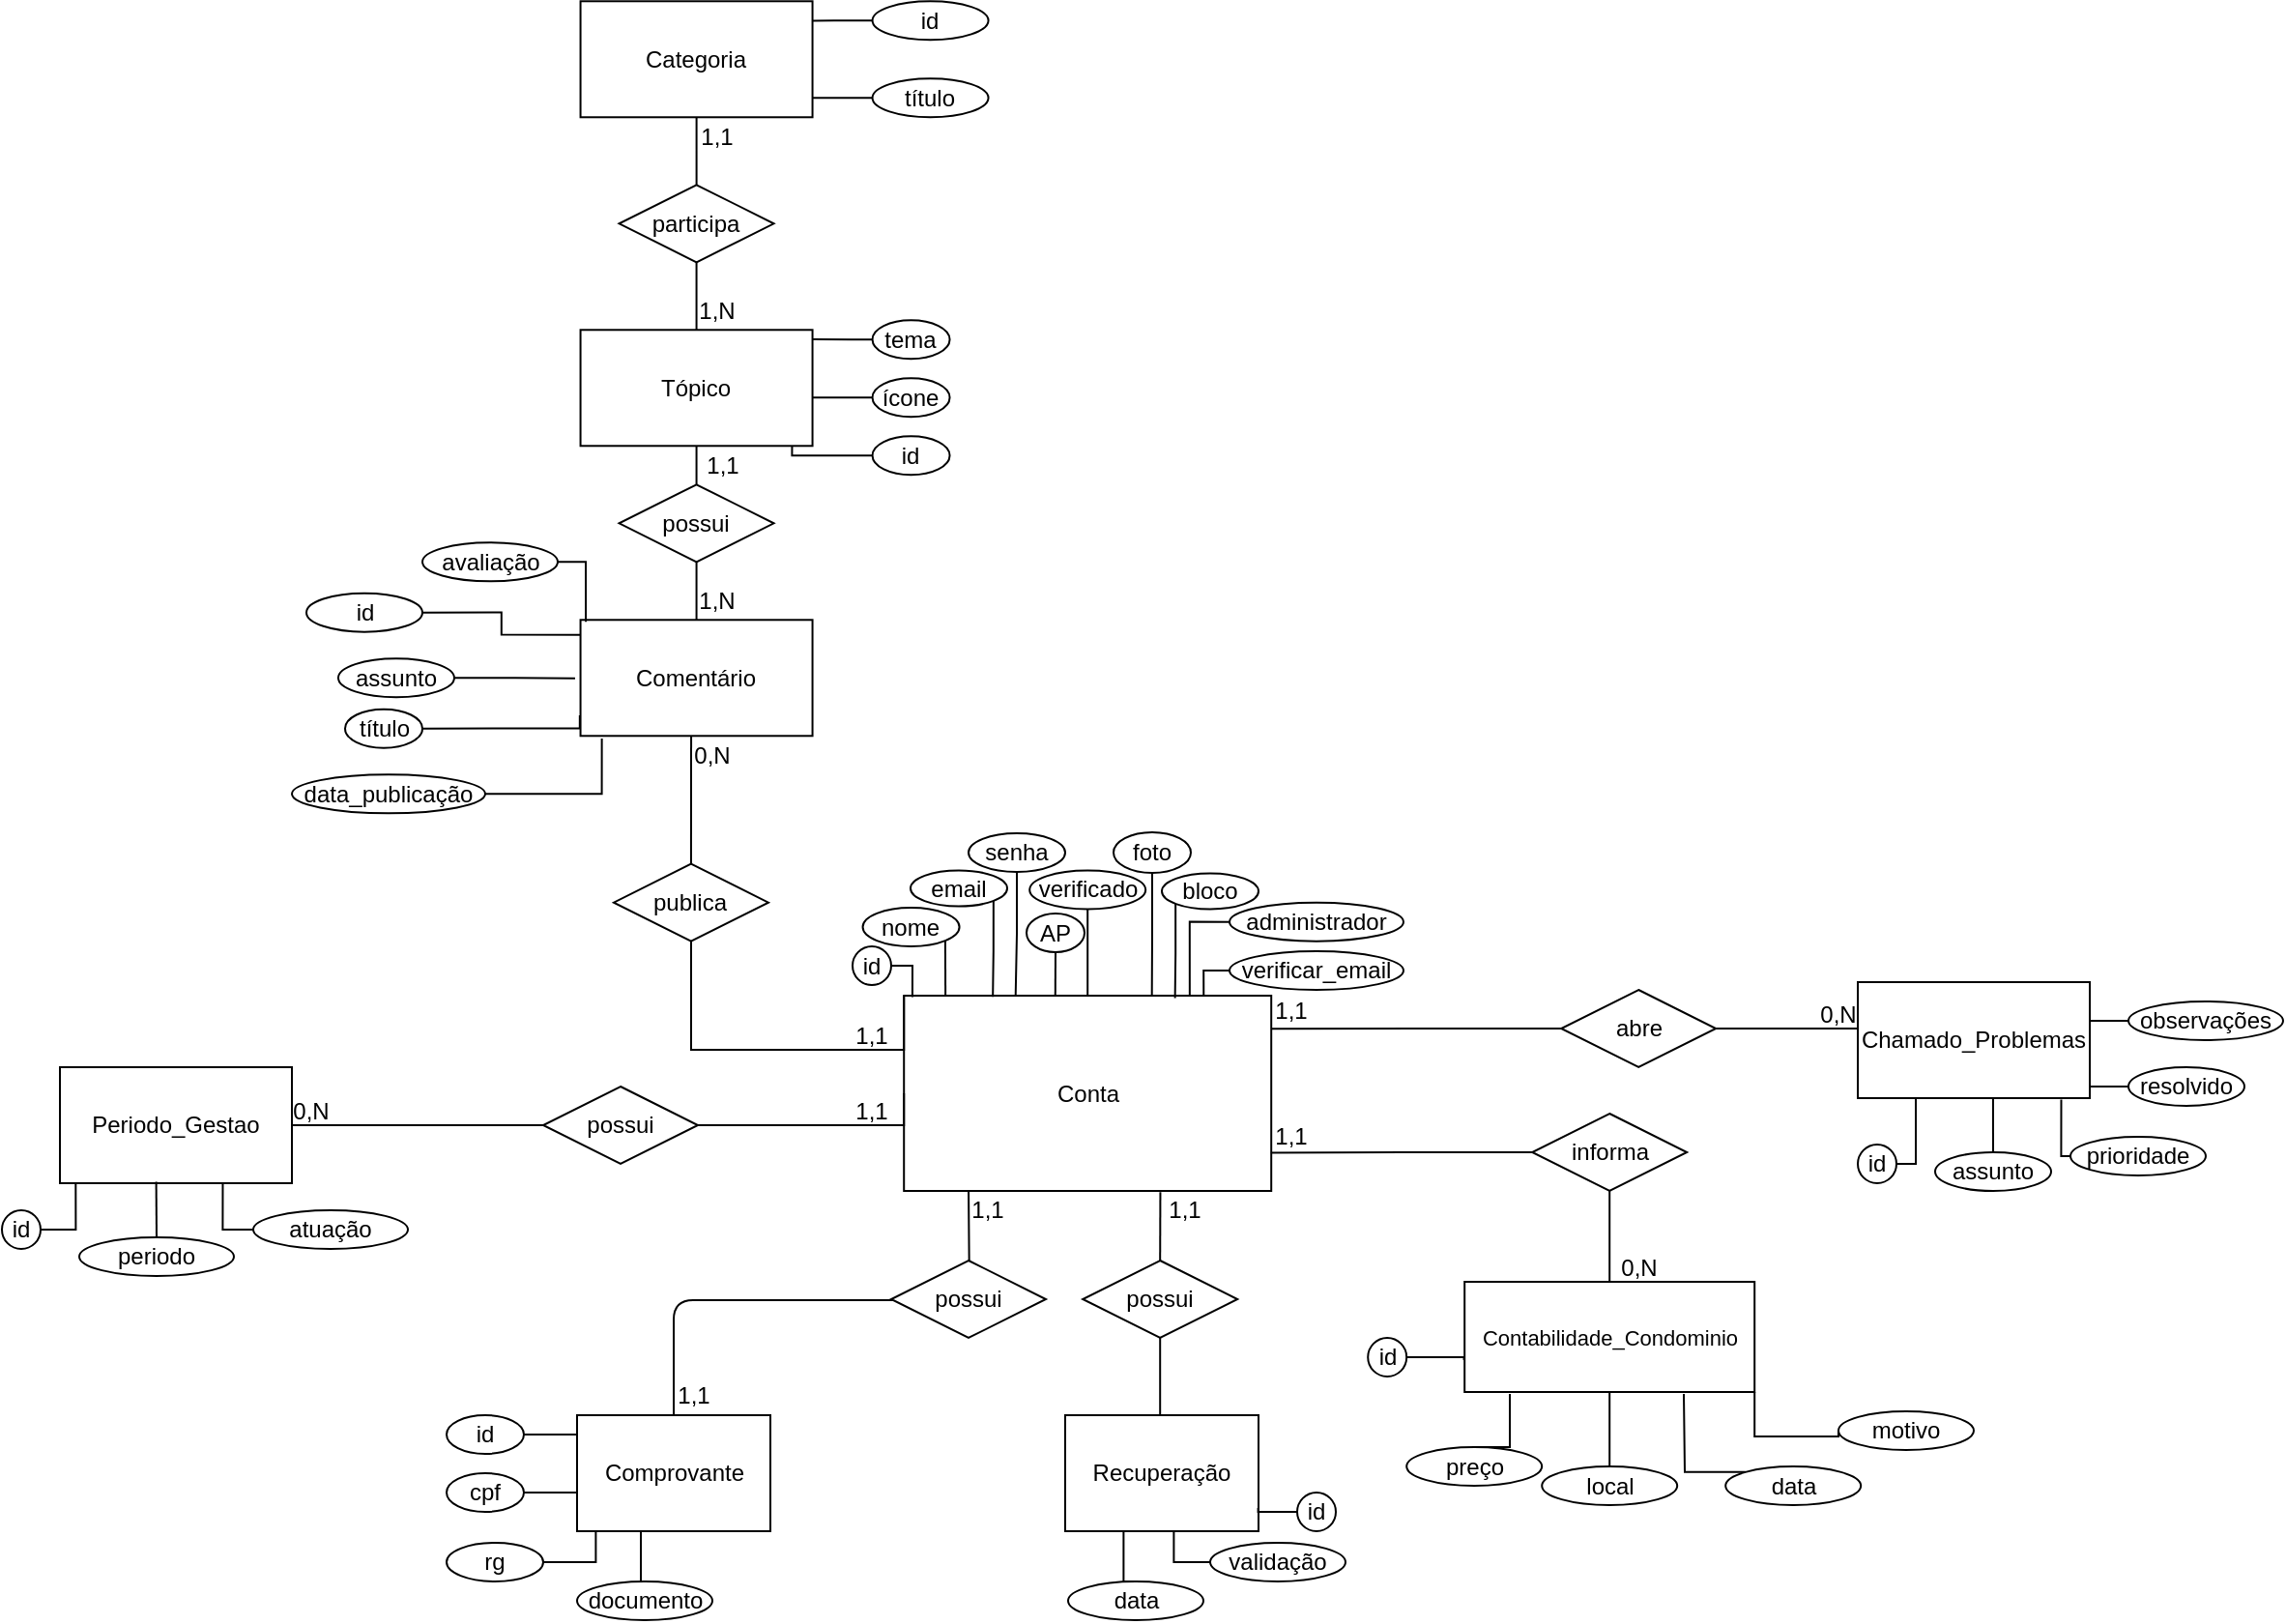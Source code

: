 <mxfile version="18.2.0" type="google"><diagram id="0Ltw3sSLvac2uIAAGvza" name="MER"><mxGraphModel grid="1" page="1" gridSize="10" guides="1" tooltips="1" connect="1" arrows="1" fold="1" pageScale="1" pageWidth="1920" pageHeight="1200" math="0" shadow="0"><root><mxCell id="0"/><mxCell id="1" parent="0"/><mxCell id="Obfh8sDFw3yHjr0bhHs_-185" value="&lt;font color=&quot;#030303&quot;&gt;Periodo_Gestao&lt;/font&gt;" style="rounded=0;whiteSpace=wrap;html=1;sketch=0;" vertex="1" parent="1"><mxGeometry x="440" y="739" width="120" height="60" as="geometry"/></mxCell><mxCell id="Obfh8sDFw3yHjr0bhHs_-186" style="edgeStyle=orthogonalEdgeStyle;curved=0;rounded=1;sketch=0;orthogonalLoop=1;jettySize=auto;html=1;endArrow=none;endFill=0;startArrow=none;" edge="1" parent="1" source="Obfh8sDFw3yHjr0bhHs_-229" target="Obfh8sDFw3yHjr0bhHs_-189"><mxGeometry relative="1" as="geometry"><mxPoint x="770.28" y="417.64" as="sourcePoint"/></mxGeometry></mxCell><mxCell id="Obfh8sDFw3yHjr0bhHs_-189" value="&lt;font color=&quot;#030303&quot;&gt;Categoria&lt;/font&gt;" style="rounded=0;whiteSpace=wrap;html=1;sketch=0;" vertex="1" parent="1"><mxGeometry x="709.28" y="187.64" width="120" height="60" as="geometry"/></mxCell><mxCell id="Obfh8sDFw3yHjr0bhHs_-190" style="edgeStyle=orthogonalEdgeStyle;rounded=0;orthogonalLoop=1;jettySize=auto;html=1;exitX=0.5;exitY=1;exitDx=0;exitDy=0;entryX=0.5;entryY=0;entryDx=0;entryDy=0;endArrow=none;endFill=0;" edge="1" parent="1" source="Obfh8sDFw3yHjr0bhHs_-191" target="Obfh8sDFw3yHjr0bhHs_-200"><mxGeometry relative="1" as="geometry"/></mxCell><mxCell id="Obfh8sDFw3yHjr0bhHs_-191" value="&lt;font color=&quot;#030303&quot;&gt;Tópico&lt;/font&gt;" style="rounded=0;whiteSpace=wrap;html=1;sketch=0;" vertex="1" parent="1"><mxGeometry x="709.28" y="357.64" width="120" height="60" as="geometry"/></mxCell><mxCell id="Obfh8sDFw3yHjr0bhHs_-192" style="edgeStyle=orthogonalEdgeStyle;curved=0;rounded=1;sketch=0;orthogonalLoop=1;jettySize=auto;html=1;exitX=0.5;exitY=0;exitDx=0;exitDy=0;entryX=0.5;entryY=1;entryDx=0;entryDy=0;endArrow=none;endFill=0;" edge="1" parent="1" source="Obfh8sDFw3yHjr0bhHs_-193"><mxGeometry relative="1" as="geometry"><mxPoint x="910" y="799" as="targetPoint"/></mxGeometry></mxCell><mxCell id="Obfh8sDFw3yHjr0bhHs_-193" value="&lt;font color=&quot;#030303&quot;&gt;Comprovante&lt;br&gt;&lt;/font&gt;" style="rounded=0;whiteSpace=wrap;html=1;sketch=0;" vertex="1" parent="1"><mxGeometry x="707.5" y="919" width="100" height="60" as="geometry"/></mxCell><mxCell id="Obfh8sDFw3yHjr0bhHs_-194" value="&lt;font style=&quot;font-size: 11px;&quot; color=&quot;#030303&quot;&gt;Contabilidade_Condominio&lt;/font&gt;" style="rounded=0;whiteSpace=wrap;html=1;sketch=0;" vertex="1" parent="1"><mxGeometry x="1166.6" y="850" width="150" height="57" as="geometry"/></mxCell><mxCell id="Obfh8sDFw3yHjr0bhHs_-197" value="&lt;font color=&quot;#030303&quot;&gt;Conta&lt;br&gt;&lt;/font&gt;" style="rounded=0;whiteSpace=wrap;html=1;sketch=0;" vertex="1" parent="1"><mxGeometry x="876.6" y="702" width="190" height="101" as="geometry"/></mxCell><mxCell id="Obfh8sDFw3yHjr0bhHs_-198" value="&lt;font color=&quot;#030303&quot;&gt;Chamado_Problemas&lt;/font&gt;" style="rounded=0;whiteSpace=wrap;html=1;sketch=0;" vertex="1" parent="1"><mxGeometry x="1370" y="695" width="120" height="60" as="geometry"/></mxCell><mxCell id="Obfh8sDFw3yHjr0bhHs_-199" style="edgeStyle=orthogonalEdgeStyle;rounded=0;orthogonalLoop=1;jettySize=auto;html=1;exitX=0.5;exitY=1;exitDx=0;exitDy=0;entryX=0.5;entryY=0;entryDx=0;entryDy=0;endArrow=none;endFill=0;" edge="1" parent="1" source="Obfh8sDFw3yHjr0bhHs_-200" target="Obfh8sDFw3yHjr0bhHs_-227"><mxGeometry relative="1" as="geometry"/></mxCell><mxCell id="Obfh8sDFw3yHjr0bhHs_-200" value="possui" style="shape=rhombus;perimeter=rhombusPerimeter;whiteSpace=wrap;html=1;align=center;" vertex="1" parent="1"><mxGeometry x="729.28" y="437.64" width="80" height="40" as="geometry"/></mxCell><mxCell id="2Qj8WbCRYRxe04sAOzg9-28" style="edgeStyle=orthogonalEdgeStyle;rounded=0;orthogonalLoop=1;jettySize=auto;html=1;exitX=0;exitY=0.5;exitDx=0;exitDy=0;endArrow=none;endFill=0;entryX=0.999;entryY=0.805;entryDx=0;entryDy=0;entryPerimeter=0;" edge="1" parent="1" source="Obfh8sDFw3yHjr0bhHs_-209" target="Obfh8sDFw3yHjr0bhHs_-197"><mxGeometry relative="1" as="geometry"><mxPoint x="1070" y="783" as="targetPoint"/></mxGeometry></mxCell><mxCell id="2Qj8WbCRYRxe04sAOzg9-29" style="edgeStyle=orthogonalEdgeStyle;rounded=0;orthogonalLoop=1;jettySize=auto;html=1;exitX=0.5;exitY=1;exitDx=0;exitDy=0;entryX=0.5;entryY=0;entryDx=0;entryDy=0;endArrow=none;endFill=0;" edge="1" parent="1" source="Obfh8sDFw3yHjr0bhHs_-209" target="Obfh8sDFw3yHjr0bhHs_-194"><mxGeometry relative="1" as="geometry"/></mxCell><mxCell id="Obfh8sDFw3yHjr0bhHs_-209" value="informa" style="shape=rhombus;perimeter=rhombusPerimeter;whiteSpace=wrap;html=1;align=center;" vertex="1" parent="1"><mxGeometry x="1201.6" y="763" width="80" height="40" as="geometry"/></mxCell><mxCell id="Obfh8sDFw3yHjr0bhHs_-210" value="possui" style="shape=rhombus;perimeter=rhombusPerimeter;whiteSpace=wrap;html=1;align=center;" vertex="1" parent="1"><mxGeometry x="870" y="839" width="80" height="40" as="geometry"/></mxCell><mxCell id="Obfh8sDFw3yHjr0bhHs_-211" style="edgeStyle=orthogonalEdgeStyle;rounded=0;orthogonalLoop=1;jettySize=auto;html=1;endArrow=none;endFill=0;entryX=0;entryY=0.5;entryDx=0;entryDy=0;" edge="1" parent="1" source="Obfh8sDFw3yHjr0bhHs_-212" target="Obfh8sDFw3yHjr0bhHs_-197"><mxGeometry relative="1" as="geometry"><mxPoint x="820" y="770" as="targetPoint"/><Array as="points"><mxPoint x="877" y="769"/></Array></mxGeometry></mxCell><mxCell id="Obfh8sDFw3yHjr0bhHs_-212" value="possui" style="shape=rhombus;perimeter=rhombusPerimeter;whiteSpace=wrap;html=1;align=center;" vertex="1" parent="1"><mxGeometry x="690" y="749" width="80" height="40" as="geometry"/></mxCell><mxCell id="Obfh8sDFw3yHjr0bhHs_-213" value="" style="edgeStyle=orthogonalEdgeStyle;curved=0;rounded=1;sketch=0;orthogonalLoop=1;jettySize=auto;html=1;exitX=1;exitY=0.5;exitDx=0;exitDy=0;entryX=0;entryY=0.5;entryDx=0;entryDy=0;endArrow=none;endFill=0;" edge="1" parent="1" source="Obfh8sDFw3yHjr0bhHs_-185" target="Obfh8sDFw3yHjr0bhHs_-212"><mxGeometry relative="1" as="geometry"><mxPoint x="560" y="769" as="sourcePoint"/><mxPoint x="690" y="769" as="targetPoint"/></mxGeometry></mxCell><mxCell id="Obfh8sDFw3yHjr0bhHs_-214" value="0,N" style="text;html=1;strokeColor=none;fillColor=none;align=center;verticalAlign=middle;whiteSpace=wrap;rounded=0;" vertex="1" parent="1"><mxGeometry x="550" y="752.25" width="40" height="20" as="geometry"/></mxCell><mxCell id="Obfh8sDFw3yHjr0bhHs_-219" value="1,1" style="text;html=1;strokeColor=none;fillColor=none;align=center;verticalAlign=middle;whiteSpace=wrap;rounded=0;" vertex="1" parent="1"><mxGeometry x="840" y="752.25" width="40" height="20" as="geometry"/></mxCell><mxCell id="Obfh8sDFw3yHjr0bhHs_-220" value="1,1" style="text;html=1;strokeColor=none;fillColor=none;align=center;verticalAlign=middle;whiteSpace=wrap;rounded=0;" vertex="1" parent="1"><mxGeometry x="762.78" y="417.64" width="40" height="20" as="geometry"/></mxCell><mxCell id="Obfh8sDFw3yHjr0bhHs_-222" value="1,1" style="text;html=1;strokeColor=none;fillColor=none;align=center;verticalAlign=middle;whiteSpace=wrap;rounded=0;" vertex="1" parent="1"><mxGeometry x="1056.6" y="702" width="40" height="15.5" as="geometry"/></mxCell><mxCell id="Obfh8sDFw3yHjr0bhHs_-225" value="0,N" style="text;html=1;strokeColor=none;fillColor=none;align=center;verticalAlign=middle;whiteSpace=wrap;rounded=0;" vertex="1" parent="1"><mxGeometry x="1340" y="702" width="40" height="20" as="geometry"/></mxCell><mxCell id="Obfh8sDFw3yHjr0bhHs_-227" value="&lt;font color=&quot;#030303&quot;&gt;Comentário&lt;/font&gt;" style="rounded=0;whiteSpace=wrap;html=1;sketch=0;" vertex="1" parent="1"><mxGeometry x="709.28" y="507.64" width="120" height="60" as="geometry"/></mxCell><mxCell id="Obfh8sDFw3yHjr0bhHs_-228" style="edgeStyle=orthogonalEdgeStyle;rounded=0;orthogonalLoop=1;jettySize=auto;html=1;exitX=0.5;exitY=1;exitDx=0;exitDy=0;entryX=0.5;entryY=0;entryDx=0;entryDy=0;endArrow=none;endFill=0;" edge="1" parent="1" source="Obfh8sDFw3yHjr0bhHs_-229" target="Obfh8sDFw3yHjr0bhHs_-191"><mxGeometry relative="1" as="geometry"/></mxCell><mxCell id="Obfh8sDFw3yHjr0bhHs_-229" value="participa" style="shape=rhombus;perimeter=rhombusPerimeter;whiteSpace=wrap;html=1;align=center;" vertex="1" parent="1"><mxGeometry x="729.28" y="282.64" width="80" height="40" as="geometry"/></mxCell><mxCell id="Obfh8sDFw3yHjr0bhHs_-230" value="1,1" style="text;html=1;strokeColor=none;fillColor=none;align=center;verticalAlign=middle;whiteSpace=wrap;rounded=0;" vertex="1" parent="1"><mxGeometry x="760.28" y="247.64" width="40" height="20" as="geometry"/></mxCell><mxCell id="Obfh8sDFw3yHjr0bhHs_-231" value="0,N" style="text;html=1;strokeColor=none;fillColor=none;align=center;verticalAlign=middle;whiteSpace=wrap;rounded=0;" vertex="1" parent="1"><mxGeometry x="762.78" y="567.64" width="29" height="20" as="geometry"/></mxCell><mxCell id="Obfh8sDFw3yHjr0bhHs_-232" value="1,1" style="text;html=1;strokeColor=none;fillColor=none;align=center;verticalAlign=middle;whiteSpace=wrap;rounded=0;" vertex="1" parent="1"><mxGeometry x="900" y="803" width="40" height="20" as="geometry"/></mxCell><mxCell id="Obfh8sDFw3yHjr0bhHs_-233" value="1,1" style="text;html=1;strokeColor=none;fillColor=none;align=center;verticalAlign=middle;whiteSpace=wrap;rounded=0;" vertex="1" parent="1"><mxGeometry x="747.5" y="899" width="40" height="20" as="geometry"/></mxCell><mxCell id="Obfh8sDFw3yHjr0bhHs_-235" value="&lt;font color=&quot;#030303&quot;&gt;Recuperação&lt;br&gt;&lt;/font&gt;" style="rounded=0;whiteSpace=wrap;html=1;sketch=0;" vertex="1" parent="1"><mxGeometry x="960" y="919" width="100" height="60" as="geometry"/></mxCell><mxCell id="Obfh8sDFw3yHjr0bhHs_-237" value="1,1" style="text;html=1;strokeColor=none;fillColor=none;align=center;verticalAlign=middle;whiteSpace=wrap;rounded=0;" vertex="1" parent="1"><mxGeometry x="1001.6" y="803" width="40" height="20" as="geometry"/></mxCell><mxCell id="Obfh8sDFw3yHjr0bhHs_-238" value="0,N" style="text;html=1;strokeColor=none;fillColor=none;align=center;verticalAlign=middle;whiteSpace=wrap;rounded=0;" vertex="1" parent="1"><mxGeometry x="1236.6" y="833" width="40" height="20" as="geometry"/></mxCell><mxCell id="2Qj8WbCRYRxe04sAOzg9-42" style="edgeStyle=orthogonalEdgeStyle;rounded=0;orthogonalLoop=1;jettySize=auto;html=1;exitX=1;exitY=1;exitDx=0;exitDy=0;entryX=0.242;entryY=0.006;entryDx=0;entryDy=0;entryPerimeter=0;endArrow=none;endFill=0;" edge="1" parent="1" source="Obfh8sDFw3yHjr0bhHs_-243" target="Obfh8sDFw3yHjr0bhHs_-197"><mxGeometry relative="1" as="geometry"/></mxCell><mxCell id="Obfh8sDFw3yHjr0bhHs_-243" value="email" style="ellipse;whiteSpace=wrap;html=1;align=center;" vertex="1" parent="1"><mxGeometry x="880" y="637.25" width="50" height="18.5" as="geometry"/></mxCell><mxCell id="2Qj8WbCRYRxe04sAOzg9-41" style="edgeStyle=orthogonalEdgeStyle;rounded=0;orthogonalLoop=1;jettySize=auto;html=1;exitX=1;exitY=1;exitDx=0;exitDy=0;entryX=0.113;entryY=0.002;entryDx=0;entryDy=0;entryPerimeter=0;endArrow=none;endFill=0;" edge="1" parent="1" source="Obfh8sDFw3yHjr0bhHs_-245" target="Obfh8sDFw3yHjr0bhHs_-197"><mxGeometry relative="1" as="geometry"/></mxCell><mxCell id="Obfh8sDFw3yHjr0bhHs_-245" value="nome" style="ellipse;whiteSpace=wrap;html=1;align=center;" vertex="1" parent="1"><mxGeometry x="855.28" y="656.5" width="50" height="20" as="geometry"/></mxCell><mxCell id="Obfh8sDFw3yHjr0bhHs_-247" style="edgeStyle=orthogonalEdgeStyle;rounded=0;orthogonalLoop=1;jettySize=auto;html=1;exitX=1;exitY=0.5;exitDx=0;exitDy=0;entryX=0.002;entryY=0.181;entryDx=0;entryDy=0;entryPerimeter=0;endArrow=none;endFill=0;" edge="1" parent="1" target="Obfh8sDFw3yHjr0bhHs_-193"><mxGeometry relative="1" as="geometry"><mxPoint x="672.5" y="929" as="sourcePoint"/></mxGeometry></mxCell><mxCell id="2Qj8WbCRYRxe04sAOzg9-43" style="edgeStyle=orthogonalEdgeStyle;rounded=0;orthogonalLoop=1;jettySize=auto;html=1;exitX=0.5;exitY=1;exitDx=0;exitDy=0;entryX=0.304;entryY=-0.002;entryDx=0;entryDy=0;entryPerimeter=0;endArrow=none;endFill=0;" edge="1" parent="1" source="Obfh8sDFw3yHjr0bhHs_-249" target="Obfh8sDFw3yHjr0bhHs_-197"><mxGeometry relative="1" as="geometry"/></mxCell><mxCell id="Obfh8sDFw3yHjr0bhHs_-249" value="senha" style="ellipse;whiteSpace=wrap;html=1;align=center;" vertex="1" parent="1"><mxGeometry x="910" y="618" width="50" height="20" as="geometry"/></mxCell><mxCell id="Obfh8sDFw3yHjr0bhHs_-250" style="edgeStyle=orthogonalEdgeStyle;rounded=0;orthogonalLoop=1;jettySize=auto;html=1;exitX=1;exitY=0.5;exitDx=0;exitDy=0;entryX=0;entryY=0.665;entryDx=0;entryDy=0;entryPerimeter=0;endArrow=none;endFill=0;" edge="1" parent="1" source="Obfh8sDFw3yHjr0bhHs_-251" target="Obfh8sDFw3yHjr0bhHs_-193"><mxGeometry relative="1" as="geometry"/></mxCell><mxCell id="Obfh8sDFw3yHjr0bhHs_-251" value="cpf" style="ellipse;whiteSpace=wrap;html=1;align=center;" vertex="1" parent="1"><mxGeometry x="640" y="949" width="40" height="20" as="geometry"/></mxCell><mxCell id="Obfh8sDFw3yHjr0bhHs_-253" style="edgeStyle=orthogonalEdgeStyle;rounded=0;orthogonalLoop=1;jettySize=auto;html=1;exitX=0.5;exitY=0;exitDx=0;exitDy=0;entryX=0.33;entryY=1.006;entryDx=0;entryDy=0;entryPerimeter=0;endArrow=none;endFill=0;" edge="1" parent="1" source="Obfh8sDFw3yHjr0bhHs_-254" target="Obfh8sDFw3yHjr0bhHs_-193"><mxGeometry relative="1" as="geometry"/></mxCell><mxCell id="Obfh8sDFw3yHjr0bhHs_-254" value="documento" style="ellipse;whiteSpace=wrap;html=1;align=center;" vertex="1" parent="1"><mxGeometry x="707.5" y="1005" width="70" height="20" as="geometry"/></mxCell><mxCell id="2Qj8WbCRYRxe04sAOzg9-46" style="edgeStyle=orthogonalEdgeStyle;rounded=0;orthogonalLoop=1;jettySize=auto;html=1;exitX=0.5;exitY=1;exitDx=0;exitDy=0;entryX=0.675;entryY=-0.002;entryDx=0;entryDy=0;entryPerimeter=0;endArrow=none;endFill=0;" edge="1" parent="1" source="Obfh8sDFw3yHjr0bhHs_-255" target="Obfh8sDFw3yHjr0bhHs_-197"><mxGeometry relative="1" as="geometry"/></mxCell><mxCell id="Obfh8sDFw3yHjr0bhHs_-255" value="foto" style="ellipse;whiteSpace=wrap;html=1;align=center;" vertex="1" parent="1"><mxGeometry x="985.0" y="617.5" width="40" height="21" as="geometry"/></mxCell><mxCell id="Obfh8sDFw3yHjr0bhHs_-256" style="edgeStyle=orthogonalEdgeStyle;rounded=0;orthogonalLoop=1;jettySize=auto;html=1;exitX=1;exitY=0.5;exitDx=0;exitDy=0;entryX=0.097;entryY=1.006;entryDx=0;entryDy=0;entryPerimeter=0;endArrow=none;endFill=0;" edge="1" parent="1" source="Obfh8sDFw3yHjr0bhHs_-257" target="Obfh8sDFw3yHjr0bhHs_-193"><mxGeometry relative="1" as="geometry"/></mxCell><mxCell id="Obfh8sDFw3yHjr0bhHs_-257" value="rg" style="ellipse;whiteSpace=wrap;html=1;align=center;" vertex="1" parent="1"><mxGeometry x="640" y="985" width="50" height="20" as="geometry"/></mxCell><mxCell id="2Qj8WbCRYRxe04sAOzg9-44" style="edgeStyle=orthogonalEdgeStyle;rounded=0;orthogonalLoop=1;jettySize=auto;html=1;exitX=0.5;exitY=1;exitDx=0;exitDy=0;entryX=0.5;entryY=0;entryDx=0;entryDy=0;endArrow=none;endFill=0;" edge="1" parent="1" source="Obfh8sDFw3yHjr0bhHs_-259" target="Obfh8sDFw3yHjr0bhHs_-197"><mxGeometry relative="1" as="geometry"/></mxCell><mxCell id="Obfh8sDFw3yHjr0bhHs_-259" value="verificado" style="ellipse;whiteSpace=wrap;html=1;align=center;" vertex="1" parent="1"><mxGeometry x="941.6" y="637.25" width="60" height="20" as="geometry"/></mxCell><mxCell id="2Qj8WbCRYRxe04sAOzg9-50" style="edgeStyle=orthogonalEdgeStyle;rounded=0;orthogonalLoop=1;jettySize=auto;html=1;exitX=0;exitY=0.5;exitDx=0;exitDy=0;entryX=0.816;entryY=0.004;entryDx=0;entryDy=0;entryPerimeter=0;endArrow=none;endFill=0;" edge="1" parent="1" source="Obfh8sDFw3yHjr0bhHs_-261" target="Obfh8sDFw3yHjr0bhHs_-197"><mxGeometry relative="1" as="geometry"/></mxCell><mxCell id="Obfh8sDFw3yHjr0bhHs_-261" value="verificar_email" style="ellipse;whiteSpace=wrap;html=1;align=center;" vertex="1" parent="1"><mxGeometry x="1045" y="679" width="90" height="20" as="geometry"/></mxCell><mxCell id="Obfh8sDFw3yHjr0bhHs_-262" style="edgeStyle=orthogonalEdgeStyle;rounded=0;orthogonalLoop=1;jettySize=auto;html=1;exitX=1;exitY=0.5;exitDx=0;exitDy=0;entryX=0.25;entryY=1;entryDx=0;entryDy=0;endArrow=none;endFill=0;" edge="1" parent="1" source="Obfh8sDFw3yHjr0bhHs_-263" target="Obfh8sDFw3yHjr0bhHs_-198"><mxGeometry relative="1" as="geometry"/></mxCell><mxCell id="Obfh8sDFw3yHjr0bhHs_-263" value="id" style="ellipse;whiteSpace=wrap;html=1;align=center;" vertex="1" parent="1"><mxGeometry x="1370" y="779" width="20" height="20" as="geometry"/></mxCell><mxCell id="Obfh8sDFw3yHjr0bhHs_-264" style="edgeStyle=orthogonalEdgeStyle;rounded=0;orthogonalLoop=1;jettySize=auto;html=1;exitX=0.5;exitY=0;exitDx=0;exitDy=0;entryX=0.583;entryY=0.999;entryDx=0;entryDy=0;entryPerimeter=0;endArrow=none;endFill=0;" edge="1" parent="1" source="Obfh8sDFw3yHjr0bhHs_-265" target="Obfh8sDFw3yHjr0bhHs_-198"><mxGeometry relative="1" as="geometry"/></mxCell><mxCell id="Obfh8sDFw3yHjr0bhHs_-265" value="assunto" style="ellipse;whiteSpace=wrap;html=1;align=center;" vertex="1" parent="1"><mxGeometry x="1410" y="783" width="60" height="20" as="geometry"/></mxCell><mxCell id="Obfh8sDFw3yHjr0bhHs_-266" style="edgeStyle=orthogonalEdgeStyle;rounded=0;orthogonalLoop=1;jettySize=auto;html=1;exitX=0;exitY=0.5;exitDx=0;exitDy=0;endArrow=none;endFill=0;" edge="1" parent="1" source="Obfh8sDFw3yHjr0bhHs_-267" target="Obfh8sDFw3yHjr0bhHs_-198"><mxGeometry relative="1" as="geometry"/></mxCell><mxCell id="Obfh8sDFw3yHjr0bhHs_-267" value="resolvido" style="ellipse;whiteSpace=wrap;html=1;align=center;" vertex="1" parent="1"><mxGeometry x="1510" y="739" width="60" height="20" as="geometry"/></mxCell><mxCell id="Obfh8sDFw3yHjr0bhHs_-268" style="edgeStyle=orthogonalEdgeStyle;rounded=0;orthogonalLoop=1;jettySize=auto;html=1;exitX=0;exitY=0.5;exitDx=0;exitDy=0;entryX=0.877;entryY=1.012;entryDx=0;entryDy=0;entryPerimeter=0;endArrow=none;endFill=0;" edge="1" parent="1" source="Obfh8sDFw3yHjr0bhHs_-269" target="Obfh8sDFw3yHjr0bhHs_-198"><mxGeometry relative="1" as="geometry"/></mxCell><mxCell id="Obfh8sDFw3yHjr0bhHs_-269" value="prioridade" style="ellipse;whiteSpace=wrap;html=1;align=center;" vertex="1" parent="1"><mxGeometry x="1480" y="775" width="70" height="20" as="geometry"/></mxCell><mxCell id="jg3xgUeaC19qcVOC1SeE-1" style="edgeStyle=orthogonalEdgeStyle;rounded=0;orthogonalLoop=1;jettySize=auto;html=1;exitX=1;exitY=0.5;exitDx=0;exitDy=0;entryX=-0.002;entryY=0.71;entryDx=0;entryDy=0;entryPerimeter=0;fontSize=11;endArrow=none;endFill=0;" edge="1" parent="1" source="Obfh8sDFw3yHjr0bhHs_-271" target="Obfh8sDFw3yHjr0bhHs_-194"><mxGeometry relative="1" as="geometry"/></mxCell><mxCell id="Obfh8sDFw3yHjr0bhHs_-271" value="id" style="ellipse;whiteSpace=wrap;html=1;align=center;" vertex="1" parent="1"><mxGeometry x="1116.6" y="879" width="20" height="20" as="geometry"/></mxCell><mxCell id="W2De3Wf3pai0hZQjnBE9-7" style="edgeStyle=orthogonalEdgeStyle;rounded=0;orthogonalLoop=1;jettySize=auto;html=1;exitX=0.5;exitY=0;exitDx=0;exitDy=0;endArrow=none;endFill=0;" edge="1" parent="1" source="Obfh8sDFw3yHjr0bhHs_-273"><mxGeometry relative="1" as="geometry"><mxPoint x="1190" y="908" as="targetPoint"/></mxGeometry></mxCell><mxCell id="Obfh8sDFw3yHjr0bhHs_-273" value="preço" style="ellipse;whiteSpace=wrap;html=1;align=center;" vertex="1" parent="1"><mxGeometry x="1136.6" y="935.5" width="70" height="20" as="geometry"/></mxCell><mxCell id="W2De3Wf3pai0hZQjnBE9-8" value="" style="edgeStyle=orthogonalEdgeStyle;rounded=0;orthogonalLoop=1;jettySize=auto;html=1;endArrow=none;endFill=0;" edge="1" parent="1" source="Obfh8sDFw3yHjr0bhHs_-275" target="Obfh8sDFw3yHjr0bhHs_-194"><mxGeometry relative="1" as="geometry"/></mxCell><mxCell id="Obfh8sDFw3yHjr0bhHs_-275" value="local" style="ellipse;whiteSpace=wrap;html=1;align=center;" vertex="1" parent="1"><mxGeometry x="1206.6" y="945.5" width="70" height="20" as="geometry"/></mxCell><mxCell id="W2De3Wf3pai0hZQjnBE9-9" style="edgeStyle=orthogonalEdgeStyle;rounded=0;orthogonalLoop=1;jettySize=auto;html=1;exitX=0;exitY=0;exitDx=0;exitDy=0;endArrow=none;endFill=0;" edge="1" parent="1" source="Obfh8sDFw3yHjr0bhHs_-276"><mxGeometry relative="1" as="geometry"><mxPoint x="1280" y="908" as="targetPoint"/></mxGeometry></mxCell><mxCell id="Obfh8sDFw3yHjr0bhHs_-276" value="data" style="ellipse;whiteSpace=wrap;html=1;align=center;" vertex="1" parent="1"><mxGeometry x="1301.6" y="945.5" width="70" height="20" as="geometry"/></mxCell><mxCell id="W2De3Wf3pai0hZQjnBE9-10" style="edgeStyle=orthogonalEdgeStyle;rounded=0;orthogonalLoop=1;jettySize=auto;html=1;exitX=0;exitY=0.5;exitDx=0;exitDy=0;entryX=1;entryY=1;entryDx=0;entryDy=0;endArrow=none;endFill=0;" edge="1" parent="1" source="Obfh8sDFw3yHjr0bhHs_-278" target="Obfh8sDFw3yHjr0bhHs_-194"><mxGeometry relative="1" as="geometry"><Array as="points"><mxPoint x="1360" y="930"/><mxPoint x="1317" y="930"/></Array></mxGeometry></mxCell><mxCell id="Obfh8sDFw3yHjr0bhHs_-278" value="motivo" style="ellipse;whiteSpace=wrap;html=1;align=center;" vertex="1" parent="1"><mxGeometry x="1360" y="917" width="70" height="20" as="geometry"/></mxCell><mxCell id="2Qj8WbCRYRxe04sAOzg9-40" style="edgeStyle=orthogonalEdgeStyle;rounded=0;orthogonalLoop=1;jettySize=auto;html=1;exitX=1;exitY=0.5;exitDx=0;exitDy=0;entryX=0.023;entryY=0.007;entryDx=0;entryDy=0;entryPerimeter=0;endArrow=none;endFill=0;" edge="1" parent="1" source="Obfh8sDFw3yHjr0bhHs_-281" target="Obfh8sDFw3yHjr0bhHs_-197"><mxGeometry relative="1" as="geometry"/></mxCell><mxCell id="Obfh8sDFw3yHjr0bhHs_-281" value="id" style="ellipse;whiteSpace=wrap;html=1;align=center;" vertex="1" parent="1"><mxGeometry x="850" y="676.5" width="20" height="20" as="geometry"/></mxCell><mxCell id="2Qj8WbCRYRxe04sAOzg9-49" style="edgeStyle=orthogonalEdgeStyle;rounded=0;orthogonalLoop=1;jettySize=auto;html=1;exitX=0;exitY=0.5;exitDx=0;exitDy=0;entryX=0.778;entryY=0;entryDx=0;entryDy=0;entryPerimeter=0;endArrow=none;endFill=0;" edge="1" parent="1" source="Obfh8sDFw3yHjr0bhHs_-295" target="Obfh8sDFw3yHjr0bhHs_-197"><mxGeometry relative="1" as="geometry"/></mxCell><mxCell id="Obfh8sDFw3yHjr0bhHs_-295" value="administrador" style="ellipse;whiteSpace=wrap;html=1;align=center;" vertex="1" parent="1"><mxGeometry x="1045" y="653.82" width="90" height="20" as="geometry"/></mxCell><mxCell id="I6x8SNkkx_iJw8_LHH8Y-2" style="edgeStyle=orthogonalEdgeStyle;rounded=0;orthogonalLoop=1;jettySize=auto;html=1;endArrow=none;endFill=0;entryX=0.912;entryY=0.997;entryDx=0;entryDy=0;entryPerimeter=0;" edge="1" parent="1" source="Obfh8sDFw3yHjr0bhHs_-296" target="Obfh8sDFw3yHjr0bhHs_-191"><mxGeometry relative="1" as="geometry"><mxPoint x="817.78" y="422.64" as="targetPoint"/><Array as="points"><mxPoint x="818.78" y="422.64"/></Array></mxGeometry></mxCell><mxCell id="Obfh8sDFw3yHjr0bhHs_-296" value="id" style="ellipse;whiteSpace=wrap;html=1;align=center;" vertex="1" parent="1"><mxGeometry x="860.28" y="412.64" width="40" height="20" as="geometry"/></mxCell><mxCell id="I6x8SNkkx_iJw8_LHH8Y-4" style="edgeStyle=orthogonalEdgeStyle;rounded=0;orthogonalLoop=1;jettySize=auto;html=1;entryX=1.001;entryY=0.082;entryDx=0;entryDy=0;entryPerimeter=0;endArrow=none;endFill=0;" edge="1" parent="1" source="Obfh8sDFw3yHjr0bhHs_-297" target="Obfh8sDFw3yHjr0bhHs_-191"><mxGeometry relative="1" as="geometry"/></mxCell><mxCell id="Obfh8sDFw3yHjr0bhHs_-297" value="tema" style="ellipse;whiteSpace=wrap;html=1;align=center;" vertex="1" parent="1"><mxGeometry x="860.28" y="352.64" width="40" height="20" as="geometry"/></mxCell><mxCell id="Obfh8sDFw3yHjr0bhHs_-299" style="edgeStyle=orthogonalEdgeStyle;rounded=0;orthogonalLoop=1;jettySize=auto;html=1;exitX=1;exitY=0.5;exitDx=0;exitDy=0;entryX=0.068;entryY=1;entryDx=0;entryDy=0;entryPerimeter=0;endArrow=none;endFill=0;" edge="1" parent="1" source="Obfh8sDFw3yHjr0bhHs_-300" target="Obfh8sDFw3yHjr0bhHs_-185"><mxGeometry relative="1" as="geometry"/></mxCell><mxCell id="Obfh8sDFw3yHjr0bhHs_-300" value="id" style="ellipse;whiteSpace=wrap;html=1;align=center;" vertex="1" parent="1"><mxGeometry x="410" y="813" width="20" height="20" as="geometry"/></mxCell><mxCell id="Obfh8sDFw3yHjr0bhHs_-301" style="edgeStyle=orthogonalEdgeStyle;rounded=0;orthogonalLoop=1;jettySize=auto;html=1;exitX=0.5;exitY=0;exitDx=0;exitDy=0;entryX=0.415;entryY=0.987;entryDx=0;entryDy=0;entryPerimeter=0;endArrow=none;endFill=0;" edge="1" parent="1" source="Obfh8sDFw3yHjr0bhHs_-302" target="Obfh8sDFw3yHjr0bhHs_-185"><mxGeometry relative="1" as="geometry"/></mxCell><mxCell id="Obfh8sDFw3yHjr0bhHs_-302" value="periodo" style="ellipse;whiteSpace=wrap;html=1;align=center;" vertex="1" parent="1"><mxGeometry x="450" y="827" width="80" height="20" as="geometry"/></mxCell><mxCell id="Obfh8sDFw3yHjr0bhHs_-303" style="edgeStyle=orthogonalEdgeStyle;rounded=0;orthogonalLoop=1;jettySize=auto;html=1;exitX=0;exitY=0.5;exitDx=0;exitDy=0;entryX=0.702;entryY=1;entryDx=0;entryDy=0;entryPerimeter=0;endArrow=none;endFill=0;" edge="1" parent="1" source="Obfh8sDFw3yHjr0bhHs_-304" target="Obfh8sDFw3yHjr0bhHs_-185"><mxGeometry relative="1" as="geometry"/></mxCell><mxCell id="Obfh8sDFw3yHjr0bhHs_-304" value="atuação" style="ellipse;whiteSpace=wrap;html=1;align=center;" vertex="1" parent="1"><mxGeometry x="540" y="813" width="80" height="20" as="geometry"/></mxCell><mxCell id="W2De3Wf3pai0hZQjnBE9-37" style="edgeStyle=orthogonalEdgeStyle;rounded=0;orthogonalLoop=1;jettySize=auto;html=1;exitX=1;exitY=0.5;exitDx=0;exitDy=0;entryX=0.092;entryY=1.022;entryDx=0;entryDy=0;entryPerimeter=0;endArrow=none;endFill=0;" edge="1" parent="1" source="Obfh8sDFw3yHjr0bhHs_-306" target="Obfh8sDFw3yHjr0bhHs_-227"><mxGeometry relative="1" as="geometry"/></mxCell><mxCell id="Obfh8sDFw3yHjr0bhHs_-306" value="data_publicação" style="ellipse;whiteSpace=wrap;html=1;align=center;" vertex="1" parent="1"><mxGeometry x="560.0" y="587.64" width="100" height="20" as="geometry"/></mxCell><mxCell id="W2De3Wf3pai0hZQjnBE9-35" style="edgeStyle=orthogonalEdgeStyle;rounded=0;orthogonalLoop=1;jettySize=auto;html=1;exitX=1;exitY=0.5;exitDx=0;exitDy=0;endArrow=none;endFill=0;" edge="1" parent="1" source="Obfh8sDFw3yHjr0bhHs_-308"><mxGeometry relative="1" as="geometry"><mxPoint x="706.48" y="537.82" as="targetPoint"/><Array as="points"><mxPoint x="675.48" y="537.82"/><mxPoint x="706.48" y="537.82"/></Array></mxGeometry></mxCell><mxCell id="Obfh8sDFw3yHjr0bhHs_-308" value="assunto" style="ellipse;whiteSpace=wrap;html=1;align=center;" vertex="1" parent="1"><mxGeometry x="583.98" y="527.64" width="60" height="20" as="geometry"/></mxCell><mxCell id="W2De3Wf3pai0hZQjnBE9-36" style="edgeStyle=orthogonalEdgeStyle;rounded=0;orthogonalLoop=1;jettySize=auto;html=1;exitX=1;exitY=0.5;exitDx=0;exitDy=0;entryX=-0.003;entryY=0.822;entryDx=0;entryDy=0;entryPerimeter=0;endArrow=none;endFill=0;" edge="1" parent="1" source="Obfh8sDFw3yHjr0bhHs_-310" target="Obfh8sDFw3yHjr0bhHs_-227"><mxGeometry relative="1" as="geometry"><Array as="points"><mxPoint x="708.48" y="563.82"/></Array></mxGeometry></mxCell><mxCell id="Obfh8sDFw3yHjr0bhHs_-310" value="título" style="ellipse;whiteSpace=wrap;html=1;align=center;" vertex="1" parent="1"><mxGeometry x="587.5" y="553.82" width="40" height="20" as="geometry"/></mxCell><mxCell id="W2De3Wf3pai0hZQjnBE9-39" style="edgeStyle=orthogonalEdgeStyle;rounded=0;orthogonalLoop=1;jettySize=auto;html=1;exitX=1;exitY=0.5;exitDx=0;exitDy=0;entryX=0.023;entryY=0.017;entryDx=0;entryDy=0;entryPerimeter=0;endArrow=none;endFill=0;" edge="1" parent="1" source="Obfh8sDFw3yHjr0bhHs_-312" target="Obfh8sDFw3yHjr0bhHs_-227"><mxGeometry relative="1" as="geometry"/></mxCell><mxCell id="Obfh8sDFw3yHjr0bhHs_-312" value="avaliação" style="ellipse;whiteSpace=wrap;html=1;align=center;" vertex="1" parent="1"><mxGeometry x="627.5" y="467.64" width="70" height="20" as="geometry"/></mxCell><mxCell id="Obfh8sDFw3yHjr0bhHs_-313" style="edgeStyle=orthogonalEdgeStyle;rounded=0;orthogonalLoop=1;jettySize=auto;html=1;exitX=0;exitY=0.5;exitDx=0;exitDy=0;entryX=0.998;entryY=0.8;entryDx=0;entryDy=0;entryPerimeter=0;endArrow=none;endFill=0;" edge="1" parent="1" source="Obfh8sDFw3yHjr0bhHs_-314" target="Obfh8sDFw3yHjr0bhHs_-235"><mxGeometry relative="1" as="geometry"/></mxCell><mxCell id="Obfh8sDFw3yHjr0bhHs_-314" value="id" style="ellipse;whiteSpace=wrap;html=1;align=center;" vertex="1" parent="1"><mxGeometry x="1080" y="959" width="20" height="20" as="geometry"/></mxCell><mxCell id="Obfh8sDFw3yHjr0bhHs_-315" style="edgeStyle=orthogonalEdgeStyle;rounded=0;orthogonalLoop=1;jettySize=auto;html=1;exitX=0;exitY=0.5;exitDx=0;exitDy=0;entryX=0.562;entryY=1;entryDx=0;entryDy=0;entryPerimeter=0;endArrow=none;endFill=0;" edge="1" parent="1" source="Obfh8sDFw3yHjr0bhHs_-316" target="Obfh8sDFw3yHjr0bhHs_-235"><mxGeometry relative="1" as="geometry"/></mxCell><mxCell id="Obfh8sDFw3yHjr0bhHs_-316" value="validação" style="ellipse;whiteSpace=wrap;html=1;align=center;" vertex="1" parent="1"><mxGeometry x="1035" y="985" width="70" height="20" as="geometry"/></mxCell><mxCell id="Obfh8sDFw3yHjr0bhHs_-317" style="edgeStyle=orthogonalEdgeStyle;rounded=0;orthogonalLoop=1;jettySize=auto;html=1;exitX=0.5;exitY=0;exitDx=0;exitDy=0;entryX=0.302;entryY=1;entryDx=0;entryDy=0;entryPerimeter=0;endArrow=none;endFill=0;" edge="1" parent="1" source="Obfh8sDFw3yHjr0bhHs_-318" target="Obfh8sDFw3yHjr0bhHs_-235"><mxGeometry relative="1" as="geometry"/></mxCell><mxCell id="Obfh8sDFw3yHjr0bhHs_-318" value="data" style="ellipse;whiteSpace=wrap;html=1;align=center;" vertex="1" parent="1"><mxGeometry x="961.5" y="1005" width="70" height="20" as="geometry"/></mxCell><mxCell id="W2De3Wf3pai0hZQjnBE9-38" style="edgeStyle=orthogonalEdgeStyle;rounded=0;orthogonalLoop=1;jettySize=auto;html=1;exitX=1;exitY=0.5;exitDx=0;exitDy=0;entryX=0;entryY=0.128;entryDx=0;entryDy=0;entryPerimeter=0;endArrow=none;endFill=0;" edge="1" parent="1" source="Obfh8sDFw3yHjr0bhHs_-320" target="Obfh8sDFw3yHjr0bhHs_-227"><mxGeometry relative="1" as="geometry"/></mxCell><mxCell id="Obfh8sDFw3yHjr0bhHs_-320" value="id" style="ellipse;whiteSpace=wrap;html=1;align=center;" vertex="1" parent="1"><mxGeometry x="567.5" y="493.82" width="60" height="20" as="geometry"/></mxCell><mxCell id="Obfh8sDFw3yHjr0bhHs_-321" style="edgeStyle=orthogonalEdgeStyle;rounded=0;orthogonalLoop=1;jettySize=auto;html=1;endArrow=none;endFill=0;entryX=1.001;entryY=0.168;entryDx=0;entryDy=0;entryPerimeter=0;" edge="1" parent="1" source="Obfh8sDFw3yHjr0bhHs_-322" target="Obfh8sDFw3yHjr0bhHs_-189"><mxGeometry relative="1" as="geometry"><mxPoint x="830.28" y="197.64" as="targetPoint"/></mxGeometry></mxCell><mxCell id="Obfh8sDFw3yHjr0bhHs_-322" value="id" style="ellipse;whiteSpace=wrap;html=1;align=center;" vertex="1" parent="1"><mxGeometry x="860.28" y="187.64" width="60" height="20" as="geometry"/></mxCell><mxCell id="Obfh8sDFw3yHjr0bhHs_-323" style="edgeStyle=orthogonalEdgeStyle;rounded=0;orthogonalLoop=1;jettySize=auto;html=1;endArrow=none;endFill=0;entryX=1;entryY=0.833;entryDx=0;entryDy=0;entryPerimeter=0;" edge="1" parent="1" source="Obfh8sDFw3yHjr0bhHs_-324" target="Obfh8sDFw3yHjr0bhHs_-189"><mxGeometry relative="1" as="geometry"><mxPoint x="830.28" y="237.64" as="targetPoint"/></mxGeometry></mxCell><mxCell id="Obfh8sDFw3yHjr0bhHs_-324" value="título" style="ellipse;whiteSpace=wrap;html=1;align=center;" vertex="1" parent="1"><mxGeometry x="860.28" y="227.64" width="60" height="20" as="geometry"/></mxCell><mxCell id="Obfh8sDFw3yHjr0bhHs_-330" value="1,N" style="text;html=1;strokeColor=none;fillColor=none;align=center;verticalAlign=middle;whiteSpace=wrap;rounded=0;" vertex="1" parent="1"><mxGeometry x="760.28" y="487.64" width="40" height="20" as="geometry"/></mxCell><mxCell id="Obfh8sDFw3yHjr0bhHs_-331" value="1,N" style="text;html=1;strokeColor=none;fillColor=none;align=center;verticalAlign=middle;whiteSpace=wrap;rounded=0;" vertex="1" parent="1"><mxGeometry x="760.28" y="337.64" width="40" height="20" as="geometry"/></mxCell><mxCell id="I6x8SNkkx_iJw8_LHH8Y-3" style="edgeStyle=orthogonalEdgeStyle;rounded=0;orthogonalLoop=1;jettySize=auto;html=1;entryX=0.998;entryY=0.584;entryDx=0;entryDy=0;entryPerimeter=0;endArrow=none;endFill=0;" edge="1" parent="1" source="I6x8SNkkx_iJw8_LHH8Y-1" target="Obfh8sDFw3yHjr0bhHs_-191"><mxGeometry relative="1" as="geometry"><Array as="points"/></mxGeometry></mxCell><mxCell id="I6x8SNkkx_iJw8_LHH8Y-1" value="ícone" style="ellipse;whiteSpace=wrap;html=1;align=center;" vertex="1" parent="1"><mxGeometry x="860.28" y="382.64" width="40" height="20" as="geometry"/></mxCell><mxCell id="2Qj8WbCRYRxe04sAOzg9-23" style="edgeStyle=orthogonalEdgeStyle;rounded=0;orthogonalLoop=1;jettySize=auto;html=1;exitX=0;exitY=0.5;exitDx=0;exitDy=0;entryX=1;entryY=0.17;entryDx=0;entryDy=0;entryPerimeter=0;endArrow=none;endFill=0;" edge="1" parent="1" source="Obfh8sDFw3yHjr0bhHs_-206" target="Obfh8sDFw3yHjr0bhHs_-197"><mxGeometry relative="1" as="geometry"><mxPoint x="1180" y="719" as="targetPoint"/></mxGeometry></mxCell><mxCell id="2Qj8WbCRYRxe04sAOzg9-25" style="edgeStyle=orthogonalEdgeStyle;rounded=0;orthogonalLoop=1;jettySize=auto;html=1;exitX=1;exitY=0.5;exitDx=0;exitDy=0;entryX=0;entryY=0.399;entryDx=0;entryDy=0;entryPerimeter=0;endArrow=none;endFill=0;" edge="1" parent="1" source="Obfh8sDFw3yHjr0bhHs_-206" target="Obfh8sDFw3yHjr0bhHs_-198"><mxGeometry relative="1" as="geometry"/></mxCell><mxCell id="Obfh8sDFw3yHjr0bhHs_-206" value="abre" style="shape=rhombus;perimeter=rhombusPerimeter;whiteSpace=wrap;html=1;align=center;" vertex="1" parent="1"><mxGeometry x="1216.6" y="699" width="80" height="40" as="geometry"/></mxCell><mxCell id="I6x8SNkkx_iJw8_LHH8Y-7" value="id" style="ellipse;whiteSpace=wrap;html=1;align=center;" vertex="1" parent="1"><mxGeometry x="640" y="919" width="40" height="20" as="geometry"/></mxCell><mxCell id="Obfh8sDFw3yHjr0bhHs_-334" style="edgeStyle=orthogonalEdgeStyle;rounded=0;orthogonalLoop=1;jettySize=auto;html=1;exitX=0;exitY=0.5;exitDx=0;exitDy=0;entryX=1;entryY=0.25;entryDx=0;entryDy=0;endArrow=none;endFill=0;" edge="1" parent="1" source="Obfh8sDFw3yHjr0bhHs_-333" target="Obfh8sDFw3yHjr0bhHs_-198"><mxGeometry relative="1" as="geometry"/></mxCell><mxCell id="Obfh8sDFw3yHjr0bhHs_-333" value="observações" style="ellipse;whiteSpace=wrap;html=1;align=center;" vertex="1" parent="1"><mxGeometry x="1510" y="705" width="80" height="20" as="geometry"/></mxCell><mxCell id="W2De3Wf3pai0hZQjnBE9-18" value="1,1" style="text;html=1;strokeColor=none;fillColor=none;align=center;verticalAlign=middle;whiteSpace=wrap;rounded=0;" vertex="1" parent="1"><mxGeometry x="840" y="717.5" width="40" height="10" as="geometry"/></mxCell><mxCell id="2Qj8WbCRYRxe04sAOzg9-35" style="edgeStyle=orthogonalEdgeStyle;rounded=0;orthogonalLoop=1;jettySize=auto;html=1;exitX=0.5;exitY=1;exitDx=0;exitDy=0;entryX=0.491;entryY=0.004;entryDx=0;entryDy=0;entryPerimeter=0;endArrow=none;endFill=0;" edge="1" parent="1" source="Obfh8sDFw3yHjr0bhHs_-236" target="Obfh8sDFw3yHjr0bhHs_-235"><mxGeometry relative="1" as="geometry"><Array as="points"/></mxGeometry></mxCell><mxCell id="2Qj8WbCRYRxe04sAOzg9-38" style="edgeStyle=orthogonalEdgeStyle;rounded=0;orthogonalLoop=1;jettySize=auto;html=1;exitX=0.5;exitY=0;exitDx=0;exitDy=0;entryX=0.698;entryY=1.006;entryDx=0;entryDy=0;entryPerimeter=0;endArrow=none;endFill=0;" edge="1" parent="1" source="Obfh8sDFw3yHjr0bhHs_-236" target="Obfh8sDFw3yHjr0bhHs_-197"><mxGeometry relative="1" as="geometry"/></mxCell><mxCell id="Obfh8sDFw3yHjr0bhHs_-236" value="possui" style="shape=rhombus;perimeter=rhombusPerimeter;whiteSpace=wrap;html=1;align=center;" vertex="1" parent="1"><mxGeometry x="969.1" y="839" width="80" height="40" as="geometry"/></mxCell><mxCell id="W2De3Wf3pai0hZQjnBE9-27" value="1,1" style="text;html=1;strokeColor=none;fillColor=none;align=center;verticalAlign=middle;whiteSpace=wrap;rounded=0;" vertex="1" parent="1"><mxGeometry x="1056.6" y="770" width="40" height="9" as="geometry"/></mxCell><mxCell id="W2De3Wf3pai0hZQjnBE9-33" style="edgeStyle=orthogonalEdgeStyle;rounded=0;orthogonalLoop=1;jettySize=auto;html=1;exitX=0.5;exitY=0;exitDx=0;exitDy=0;entryX=0.477;entryY=1.005;entryDx=0;entryDy=0;entryPerimeter=0;endArrow=none;endFill=0;" edge="1" parent="1" source="W2De3Wf3pai0hZQjnBE9-28" target="Obfh8sDFw3yHjr0bhHs_-227"><mxGeometry relative="1" as="geometry"/></mxCell><mxCell id="W2De3Wf3pai0hZQjnBE9-28" value="publica" style="shape=rhombus;perimeter=rhombusPerimeter;whiteSpace=wrap;html=1;align=center;" vertex="1" parent="1"><mxGeometry x="726.48" y="633.82" width="80" height="40" as="geometry"/></mxCell><mxCell id="W2De3Wf3pai0hZQjnBE9-32" value="" style="edgeStyle=orthogonalEdgeStyle;rounded=0;orthogonalLoop=1;jettySize=auto;html=1;exitX=0;exitY=0;exitDx=0;exitDy=0;entryX=0.5;entryY=1;entryDx=0;entryDy=0;endArrow=none;endFill=0;" edge="1" parent="1" source="Obfh8sDFw3yHjr0bhHs_-197" target="W2De3Wf3pai0hZQjnBE9-28"><mxGeometry relative="1" as="geometry"><mxPoint x="900" y="739" as="sourcePoint"/><mxPoint x="902.8" y="553.82" as="targetPoint"/><Array as="points"><mxPoint x="877" y="730"/><mxPoint x="767" y="730"/></Array></mxGeometry></mxCell><mxCell id="2Qj8WbCRYRxe04sAOzg9-45" style="edgeStyle=orthogonalEdgeStyle;rounded=0;orthogonalLoop=1;jettySize=auto;html=1;exitX=0.5;exitY=1;exitDx=0;exitDy=0;entryX=0.412;entryY=0.004;entryDx=0;entryDy=0;entryPerimeter=0;endArrow=none;endFill=0;" edge="1" parent="1" source="RLSnoa4eb62irboAGN9N-1" target="Obfh8sDFw3yHjr0bhHs_-197"><mxGeometry relative="1" as="geometry"/></mxCell><mxCell id="RLSnoa4eb62irboAGN9N-1" value="AP" style="ellipse;whiteSpace=wrap;html=1;align=center;" vertex="1" parent="1"><mxGeometry x="940.0" y="659.5" width="30" height="20" as="geometry"/></mxCell><mxCell id="2Qj8WbCRYRxe04sAOzg9-47" style="edgeStyle=orthogonalEdgeStyle;rounded=0;orthogonalLoop=1;jettySize=auto;html=1;exitX=0;exitY=1;exitDx=0;exitDy=0;entryX=0.738;entryY=0.012;entryDx=0;entryDy=0;entryPerimeter=0;endArrow=none;endFill=0;" edge="1" parent="1" source="RLSnoa4eb62irboAGN9N-2" target="Obfh8sDFw3yHjr0bhHs_-197"><mxGeometry relative="1" as="geometry"/></mxCell><mxCell id="RLSnoa4eb62irboAGN9N-2" value="bloco" style="ellipse;whiteSpace=wrap;html=1;align=center;" vertex="1" parent="1"><mxGeometry x="1010.0" y="638.75" width="50" height="18.5" as="geometry"/></mxCell></root></mxGraphModel></diagram></mxfile>